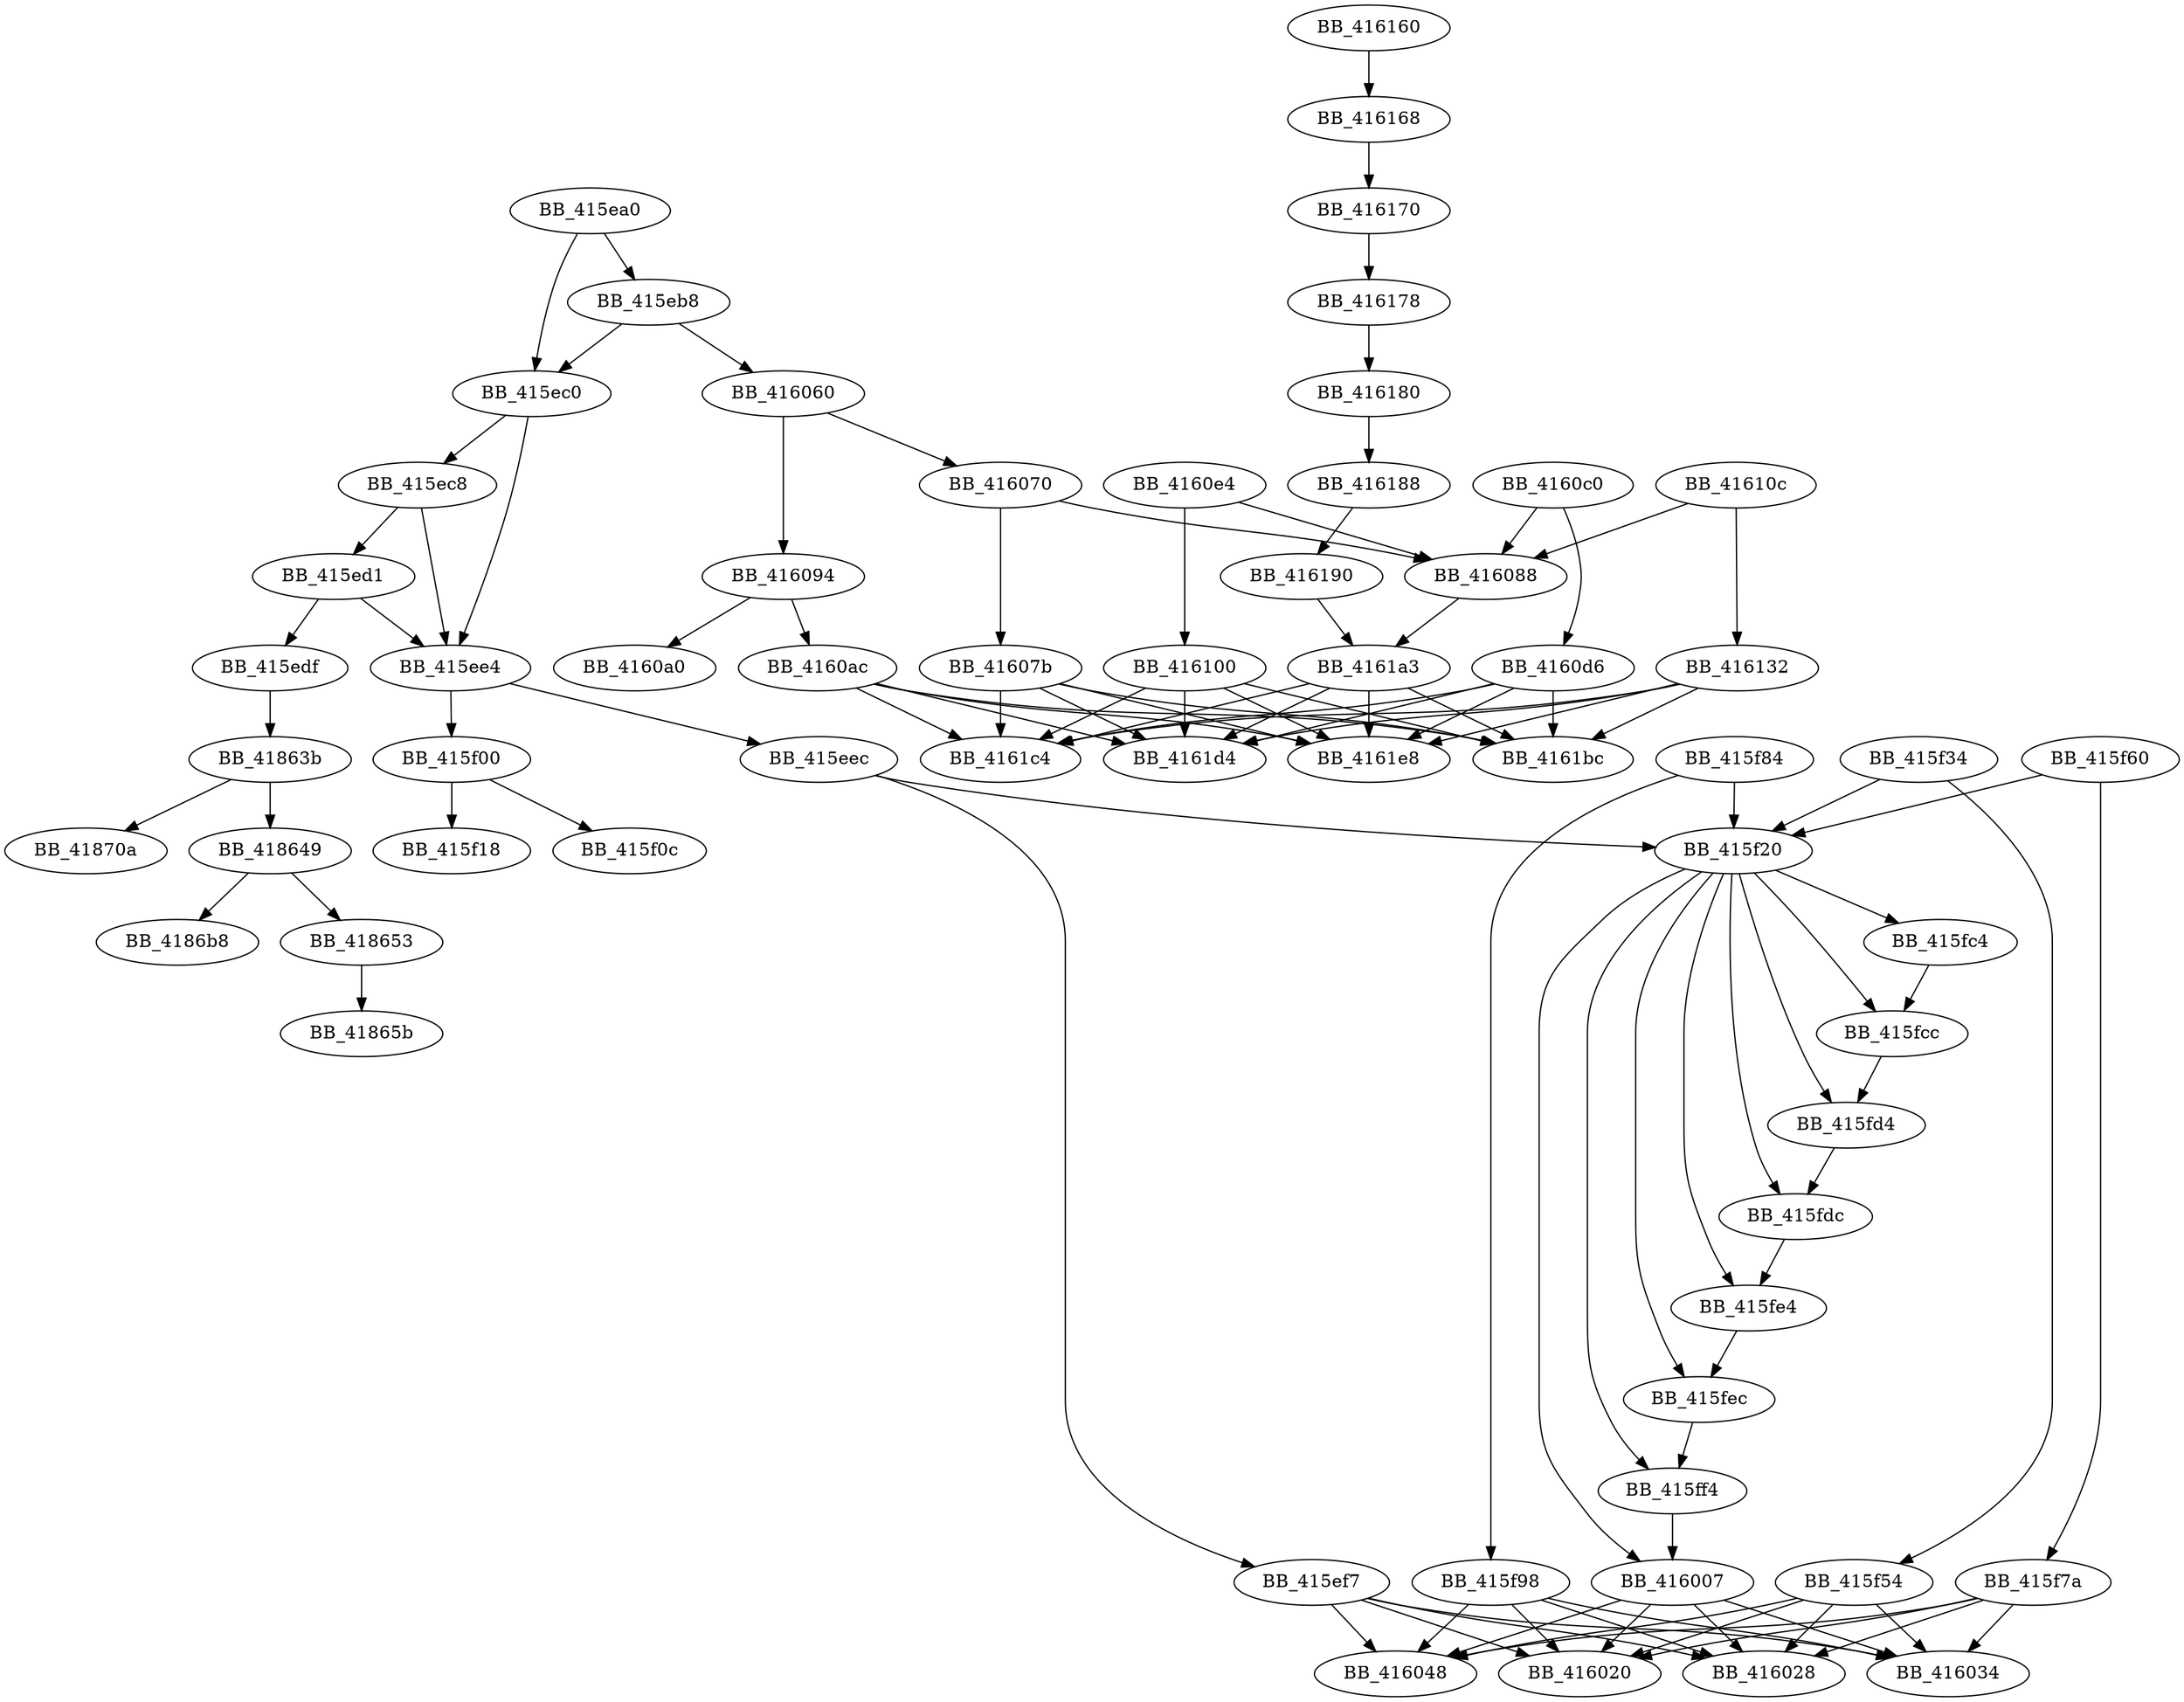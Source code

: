 DiGraph _memcpy_0{
BB_415ea0->BB_415eb8
BB_415ea0->BB_415ec0
BB_415eb8->BB_415ec0
BB_415eb8->BB_416060
BB_415ec0->BB_415ec8
BB_415ec0->BB_415ee4
BB_415ec8->BB_415ed1
BB_415ec8->BB_415ee4
BB_415ed1->BB_415edf
BB_415ed1->BB_415ee4
BB_415edf->BB_41863b
BB_415ee4->BB_415eec
BB_415ee4->BB_415f00
BB_415eec->BB_415ef7
BB_415eec->BB_415f20
BB_415ef7->BB_416020
BB_415ef7->BB_416028
BB_415ef7->BB_416034
BB_415ef7->BB_416048
BB_415f00->BB_415f0c
BB_415f00->BB_415f18
BB_415f20->BB_415fc4
BB_415f20->BB_415fcc
BB_415f20->BB_415fd4
BB_415f20->BB_415fdc
BB_415f20->BB_415fe4
BB_415f20->BB_415fec
BB_415f20->BB_415ff4
BB_415f20->BB_416007
BB_415f34->BB_415f20
BB_415f34->BB_415f54
BB_415f54->BB_416020
BB_415f54->BB_416028
BB_415f54->BB_416034
BB_415f54->BB_416048
BB_415f60->BB_415f20
BB_415f60->BB_415f7a
BB_415f7a->BB_416020
BB_415f7a->BB_416028
BB_415f7a->BB_416034
BB_415f7a->BB_416048
BB_415f84->BB_415f20
BB_415f84->BB_415f98
BB_415f98->BB_416020
BB_415f98->BB_416028
BB_415f98->BB_416034
BB_415f98->BB_416048
BB_415fc4->BB_415fcc
BB_415fcc->BB_415fd4
BB_415fd4->BB_415fdc
BB_415fdc->BB_415fe4
BB_415fe4->BB_415fec
BB_415fec->BB_415ff4
BB_415ff4->BB_416007
BB_416007->BB_416020
BB_416007->BB_416028
BB_416007->BB_416034
BB_416007->BB_416048
BB_416060->BB_416070
BB_416060->BB_416094
BB_416070->BB_41607b
BB_416070->BB_416088
BB_41607b->BB_4161bc
BB_41607b->BB_4161c4
BB_41607b->BB_4161d4
BB_41607b->BB_4161e8
BB_416088->BB_4161a3
BB_416094->BB_4160a0
BB_416094->BB_4160ac
BB_4160ac->BB_4161bc
BB_4160ac->BB_4161c4
BB_4160ac->BB_4161d4
BB_4160ac->BB_4161e8
BB_4160c0->BB_416088
BB_4160c0->BB_4160d6
BB_4160d6->BB_4161bc
BB_4160d6->BB_4161c4
BB_4160d6->BB_4161d4
BB_4160d6->BB_4161e8
BB_4160e4->BB_416088
BB_4160e4->BB_416100
BB_416100->BB_4161bc
BB_416100->BB_4161c4
BB_416100->BB_4161d4
BB_416100->BB_4161e8
BB_41610c->BB_416088
BB_41610c->BB_416132
BB_416132->BB_4161bc
BB_416132->BB_4161c4
BB_416132->BB_4161d4
BB_416132->BB_4161e8
BB_416160->BB_416168
BB_416168->BB_416170
BB_416170->BB_416178
BB_416178->BB_416180
BB_416180->BB_416188
BB_416188->BB_416190
BB_416190->BB_4161a3
BB_4161a3->BB_4161bc
BB_4161a3->BB_4161c4
BB_4161a3->BB_4161d4
BB_4161a3->BB_4161e8
BB_41863b->BB_418649
BB_41863b->BB_41870a
BB_418649->BB_418653
BB_418649->BB_4186b8
BB_418653->BB_41865b
}
